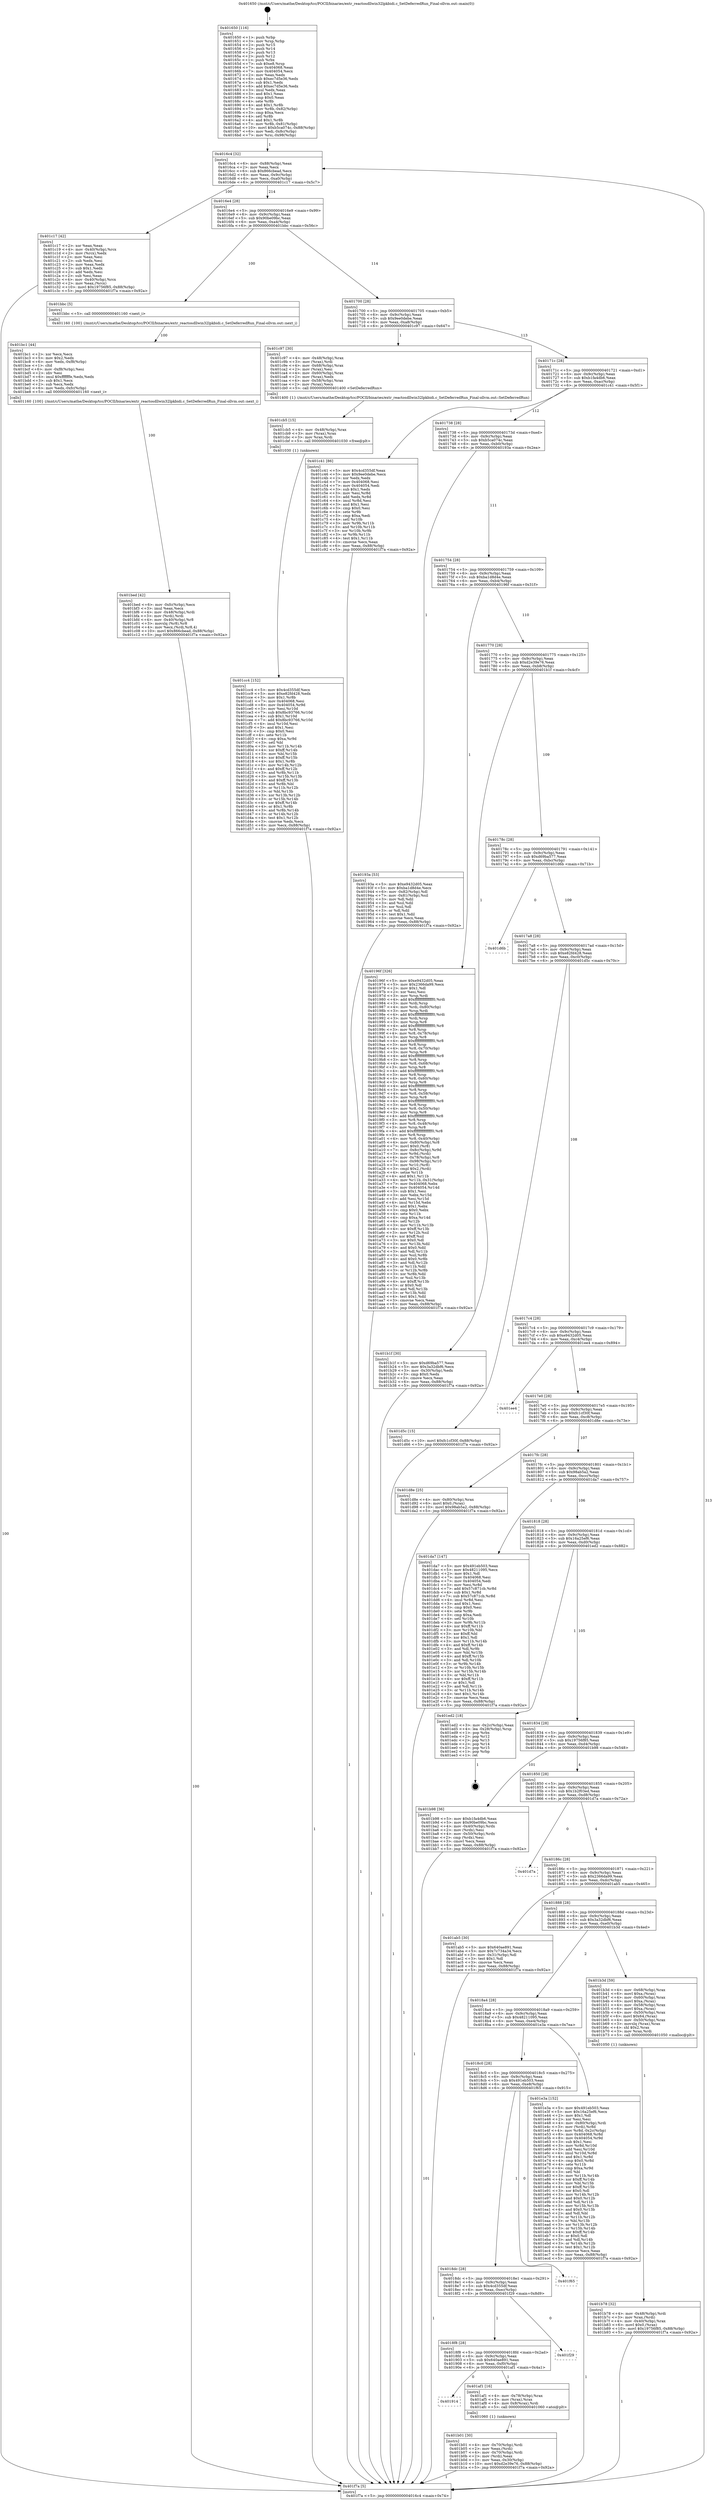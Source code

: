 digraph "0x401650" {
  label = "0x401650 (/mnt/c/Users/mathe/Desktop/tcc/POCII/binaries/extr_reactosdllwin32lpkbidi.c_SetDeferredRun_Final-ollvm.out::main(0))"
  labelloc = "t"
  node[shape=record]

  Entry [label="",width=0.3,height=0.3,shape=circle,fillcolor=black,style=filled]
  "0x4016c4" [label="{
     0x4016c4 [32]\l
     | [instrs]\l
     &nbsp;&nbsp;0x4016c4 \<+6\>: mov -0x88(%rbp),%eax\l
     &nbsp;&nbsp;0x4016ca \<+2\>: mov %eax,%ecx\l
     &nbsp;&nbsp;0x4016cc \<+6\>: sub $0x866cbead,%ecx\l
     &nbsp;&nbsp;0x4016d2 \<+6\>: mov %eax,-0x9c(%rbp)\l
     &nbsp;&nbsp;0x4016d8 \<+6\>: mov %ecx,-0xa0(%rbp)\l
     &nbsp;&nbsp;0x4016de \<+6\>: je 0000000000401c17 \<main+0x5c7\>\l
  }"]
  "0x401c17" [label="{
     0x401c17 [42]\l
     | [instrs]\l
     &nbsp;&nbsp;0x401c17 \<+2\>: xor %eax,%eax\l
     &nbsp;&nbsp;0x401c19 \<+4\>: mov -0x40(%rbp),%rcx\l
     &nbsp;&nbsp;0x401c1d \<+2\>: mov (%rcx),%edx\l
     &nbsp;&nbsp;0x401c1f \<+2\>: mov %eax,%esi\l
     &nbsp;&nbsp;0x401c21 \<+2\>: sub %edx,%esi\l
     &nbsp;&nbsp;0x401c23 \<+2\>: mov %eax,%edx\l
     &nbsp;&nbsp;0x401c25 \<+3\>: sub $0x1,%edx\l
     &nbsp;&nbsp;0x401c28 \<+2\>: add %edx,%esi\l
     &nbsp;&nbsp;0x401c2a \<+2\>: sub %esi,%eax\l
     &nbsp;&nbsp;0x401c2c \<+4\>: mov -0x40(%rbp),%rcx\l
     &nbsp;&nbsp;0x401c30 \<+2\>: mov %eax,(%rcx)\l
     &nbsp;&nbsp;0x401c32 \<+10\>: movl $0x19756f85,-0x88(%rbp)\l
     &nbsp;&nbsp;0x401c3c \<+5\>: jmp 0000000000401f7a \<main+0x92a\>\l
  }"]
  "0x4016e4" [label="{
     0x4016e4 [28]\l
     | [instrs]\l
     &nbsp;&nbsp;0x4016e4 \<+5\>: jmp 00000000004016e9 \<main+0x99\>\l
     &nbsp;&nbsp;0x4016e9 \<+6\>: mov -0x9c(%rbp),%eax\l
     &nbsp;&nbsp;0x4016ef \<+5\>: sub $0x90be09bc,%eax\l
     &nbsp;&nbsp;0x4016f4 \<+6\>: mov %eax,-0xa4(%rbp)\l
     &nbsp;&nbsp;0x4016fa \<+6\>: je 0000000000401bbc \<main+0x56c\>\l
  }"]
  Exit [label="",width=0.3,height=0.3,shape=circle,fillcolor=black,style=filled,peripheries=2]
  "0x401bbc" [label="{
     0x401bbc [5]\l
     | [instrs]\l
     &nbsp;&nbsp;0x401bbc \<+5\>: call 0000000000401160 \<next_i\>\l
     | [calls]\l
     &nbsp;&nbsp;0x401160 \{100\} (/mnt/c/Users/mathe/Desktop/tcc/POCII/binaries/extr_reactosdllwin32lpkbidi.c_SetDeferredRun_Final-ollvm.out::next_i)\l
  }"]
  "0x401700" [label="{
     0x401700 [28]\l
     | [instrs]\l
     &nbsp;&nbsp;0x401700 \<+5\>: jmp 0000000000401705 \<main+0xb5\>\l
     &nbsp;&nbsp;0x401705 \<+6\>: mov -0x9c(%rbp),%eax\l
     &nbsp;&nbsp;0x40170b \<+5\>: sub $0x9ee0debe,%eax\l
     &nbsp;&nbsp;0x401710 \<+6\>: mov %eax,-0xa8(%rbp)\l
     &nbsp;&nbsp;0x401716 \<+6\>: je 0000000000401c97 \<main+0x647\>\l
  }"]
  "0x401cc4" [label="{
     0x401cc4 [152]\l
     | [instrs]\l
     &nbsp;&nbsp;0x401cc4 \<+5\>: mov $0x4cd355df,%ecx\l
     &nbsp;&nbsp;0x401cc9 \<+5\>: mov $0xe82fd428,%edx\l
     &nbsp;&nbsp;0x401cce \<+3\>: mov $0x1,%r8b\l
     &nbsp;&nbsp;0x401cd1 \<+7\>: mov 0x404068,%esi\l
     &nbsp;&nbsp;0x401cd8 \<+8\>: mov 0x404054,%r9d\l
     &nbsp;&nbsp;0x401ce0 \<+3\>: mov %esi,%r10d\l
     &nbsp;&nbsp;0x401ce3 \<+7\>: sub $0x8bc93766,%r10d\l
     &nbsp;&nbsp;0x401cea \<+4\>: sub $0x1,%r10d\l
     &nbsp;&nbsp;0x401cee \<+7\>: add $0x8bc93766,%r10d\l
     &nbsp;&nbsp;0x401cf5 \<+4\>: imul %r10d,%esi\l
     &nbsp;&nbsp;0x401cf9 \<+3\>: and $0x1,%esi\l
     &nbsp;&nbsp;0x401cfc \<+3\>: cmp $0x0,%esi\l
     &nbsp;&nbsp;0x401cff \<+4\>: sete %r11b\l
     &nbsp;&nbsp;0x401d03 \<+4\>: cmp $0xa,%r9d\l
     &nbsp;&nbsp;0x401d07 \<+3\>: setl %bl\l
     &nbsp;&nbsp;0x401d0a \<+3\>: mov %r11b,%r14b\l
     &nbsp;&nbsp;0x401d0d \<+4\>: xor $0xff,%r14b\l
     &nbsp;&nbsp;0x401d11 \<+3\>: mov %bl,%r15b\l
     &nbsp;&nbsp;0x401d14 \<+4\>: xor $0xff,%r15b\l
     &nbsp;&nbsp;0x401d18 \<+4\>: xor $0x1,%r8b\l
     &nbsp;&nbsp;0x401d1c \<+3\>: mov %r14b,%r12b\l
     &nbsp;&nbsp;0x401d1f \<+4\>: and $0xff,%r12b\l
     &nbsp;&nbsp;0x401d23 \<+3\>: and %r8b,%r11b\l
     &nbsp;&nbsp;0x401d26 \<+3\>: mov %r15b,%r13b\l
     &nbsp;&nbsp;0x401d29 \<+4\>: and $0xff,%r13b\l
     &nbsp;&nbsp;0x401d2d \<+3\>: and %r8b,%bl\l
     &nbsp;&nbsp;0x401d30 \<+3\>: or %r11b,%r12b\l
     &nbsp;&nbsp;0x401d33 \<+3\>: or %bl,%r13b\l
     &nbsp;&nbsp;0x401d36 \<+3\>: xor %r13b,%r12b\l
     &nbsp;&nbsp;0x401d39 \<+3\>: or %r15b,%r14b\l
     &nbsp;&nbsp;0x401d3c \<+4\>: xor $0xff,%r14b\l
     &nbsp;&nbsp;0x401d40 \<+4\>: or $0x1,%r8b\l
     &nbsp;&nbsp;0x401d44 \<+3\>: and %r8b,%r14b\l
     &nbsp;&nbsp;0x401d47 \<+3\>: or %r14b,%r12b\l
     &nbsp;&nbsp;0x401d4a \<+4\>: test $0x1,%r12b\l
     &nbsp;&nbsp;0x401d4e \<+3\>: cmovne %edx,%ecx\l
     &nbsp;&nbsp;0x401d51 \<+6\>: mov %ecx,-0x88(%rbp)\l
     &nbsp;&nbsp;0x401d57 \<+5\>: jmp 0000000000401f7a \<main+0x92a\>\l
  }"]
  "0x401c97" [label="{
     0x401c97 [30]\l
     | [instrs]\l
     &nbsp;&nbsp;0x401c97 \<+4\>: mov -0x48(%rbp),%rax\l
     &nbsp;&nbsp;0x401c9b \<+3\>: mov (%rax),%rdi\l
     &nbsp;&nbsp;0x401c9e \<+4\>: mov -0x68(%rbp),%rax\l
     &nbsp;&nbsp;0x401ca2 \<+2\>: mov (%rax),%esi\l
     &nbsp;&nbsp;0x401ca4 \<+4\>: mov -0x60(%rbp),%rax\l
     &nbsp;&nbsp;0x401ca8 \<+2\>: mov (%rax),%edx\l
     &nbsp;&nbsp;0x401caa \<+4\>: mov -0x58(%rbp),%rax\l
     &nbsp;&nbsp;0x401cae \<+2\>: mov (%rax),%ecx\l
     &nbsp;&nbsp;0x401cb0 \<+5\>: call 0000000000401400 \<SetDeferredRun\>\l
     | [calls]\l
     &nbsp;&nbsp;0x401400 \{1\} (/mnt/c/Users/mathe/Desktop/tcc/POCII/binaries/extr_reactosdllwin32lpkbidi.c_SetDeferredRun_Final-ollvm.out::SetDeferredRun)\l
  }"]
  "0x40171c" [label="{
     0x40171c [28]\l
     | [instrs]\l
     &nbsp;&nbsp;0x40171c \<+5\>: jmp 0000000000401721 \<main+0xd1\>\l
     &nbsp;&nbsp;0x401721 \<+6\>: mov -0x9c(%rbp),%eax\l
     &nbsp;&nbsp;0x401727 \<+5\>: sub $0xb1fa4db6,%eax\l
     &nbsp;&nbsp;0x40172c \<+6\>: mov %eax,-0xac(%rbp)\l
     &nbsp;&nbsp;0x401732 \<+6\>: je 0000000000401c41 \<main+0x5f1\>\l
  }"]
  "0x401cb5" [label="{
     0x401cb5 [15]\l
     | [instrs]\l
     &nbsp;&nbsp;0x401cb5 \<+4\>: mov -0x48(%rbp),%rax\l
     &nbsp;&nbsp;0x401cb9 \<+3\>: mov (%rax),%rax\l
     &nbsp;&nbsp;0x401cbc \<+3\>: mov %rax,%rdi\l
     &nbsp;&nbsp;0x401cbf \<+5\>: call 0000000000401030 \<free@plt\>\l
     | [calls]\l
     &nbsp;&nbsp;0x401030 \{1\} (unknown)\l
  }"]
  "0x401c41" [label="{
     0x401c41 [86]\l
     | [instrs]\l
     &nbsp;&nbsp;0x401c41 \<+5\>: mov $0x4cd355df,%eax\l
     &nbsp;&nbsp;0x401c46 \<+5\>: mov $0x9ee0debe,%ecx\l
     &nbsp;&nbsp;0x401c4b \<+2\>: xor %edx,%edx\l
     &nbsp;&nbsp;0x401c4d \<+7\>: mov 0x404068,%esi\l
     &nbsp;&nbsp;0x401c54 \<+7\>: mov 0x404054,%edi\l
     &nbsp;&nbsp;0x401c5b \<+3\>: sub $0x1,%edx\l
     &nbsp;&nbsp;0x401c5e \<+3\>: mov %esi,%r8d\l
     &nbsp;&nbsp;0x401c61 \<+3\>: add %edx,%r8d\l
     &nbsp;&nbsp;0x401c64 \<+4\>: imul %r8d,%esi\l
     &nbsp;&nbsp;0x401c68 \<+3\>: and $0x1,%esi\l
     &nbsp;&nbsp;0x401c6b \<+3\>: cmp $0x0,%esi\l
     &nbsp;&nbsp;0x401c6e \<+4\>: sete %r9b\l
     &nbsp;&nbsp;0x401c72 \<+3\>: cmp $0xa,%edi\l
     &nbsp;&nbsp;0x401c75 \<+4\>: setl %r10b\l
     &nbsp;&nbsp;0x401c79 \<+3\>: mov %r9b,%r11b\l
     &nbsp;&nbsp;0x401c7c \<+3\>: and %r10b,%r11b\l
     &nbsp;&nbsp;0x401c7f \<+3\>: xor %r10b,%r9b\l
     &nbsp;&nbsp;0x401c82 \<+3\>: or %r9b,%r11b\l
     &nbsp;&nbsp;0x401c85 \<+4\>: test $0x1,%r11b\l
     &nbsp;&nbsp;0x401c89 \<+3\>: cmovne %ecx,%eax\l
     &nbsp;&nbsp;0x401c8c \<+6\>: mov %eax,-0x88(%rbp)\l
     &nbsp;&nbsp;0x401c92 \<+5\>: jmp 0000000000401f7a \<main+0x92a\>\l
  }"]
  "0x401738" [label="{
     0x401738 [28]\l
     | [instrs]\l
     &nbsp;&nbsp;0x401738 \<+5\>: jmp 000000000040173d \<main+0xed\>\l
     &nbsp;&nbsp;0x40173d \<+6\>: mov -0x9c(%rbp),%eax\l
     &nbsp;&nbsp;0x401743 \<+5\>: sub $0xb5ca074c,%eax\l
     &nbsp;&nbsp;0x401748 \<+6\>: mov %eax,-0xb0(%rbp)\l
     &nbsp;&nbsp;0x40174e \<+6\>: je 000000000040193a \<main+0x2ea\>\l
  }"]
  "0x401bed" [label="{
     0x401bed [42]\l
     | [instrs]\l
     &nbsp;&nbsp;0x401bed \<+6\>: mov -0xfc(%rbp),%ecx\l
     &nbsp;&nbsp;0x401bf3 \<+3\>: imul %eax,%ecx\l
     &nbsp;&nbsp;0x401bf6 \<+4\>: mov -0x48(%rbp),%rdi\l
     &nbsp;&nbsp;0x401bfa \<+3\>: mov (%rdi),%rdi\l
     &nbsp;&nbsp;0x401bfd \<+4\>: mov -0x40(%rbp),%r8\l
     &nbsp;&nbsp;0x401c01 \<+3\>: movslq (%r8),%r8\l
     &nbsp;&nbsp;0x401c04 \<+4\>: mov %ecx,(%rdi,%r8,4)\l
     &nbsp;&nbsp;0x401c08 \<+10\>: movl $0x866cbead,-0x88(%rbp)\l
     &nbsp;&nbsp;0x401c12 \<+5\>: jmp 0000000000401f7a \<main+0x92a\>\l
  }"]
  "0x40193a" [label="{
     0x40193a [53]\l
     | [instrs]\l
     &nbsp;&nbsp;0x40193a \<+5\>: mov $0xe9432d05,%eax\l
     &nbsp;&nbsp;0x40193f \<+5\>: mov $0xba1d8d4e,%ecx\l
     &nbsp;&nbsp;0x401944 \<+6\>: mov -0x82(%rbp),%dl\l
     &nbsp;&nbsp;0x40194a \<+7\>: mov -0x81(%rbp),%sil\l
     &nbsp;&nbsp;0x401951 \<+3\>: mov %dl,%dil\l
     &nbsp;&nbsp;0x401954 \<+3\>: and %sil,%dil\l
     &nbsp;&nbsp;0x401957 \<+3\>: xor %sil,%dl\l
     &nbsp;&nbsp;0x40195a \<+3\>: or %dl,%dil\l
     &nbsp;&nbsp;0x40195d \<+4\>: test $0x1,%dil\l
     &nbsp;&nbsp;0x401961 \<+3\>: cmovne %ecx,%eax\l
     &nbsp;&nbsp;0x401964 \<+6\>: mov %eax,-0x88(%rbp)\l
     &nbsp;&nbsp;0x40196a \<+5\>: jmp 0000000000401f7a \<main+0x92a\>\l
  }"]
  "0x401754" [label="{
     0x401754 [28]\l
     | [instrs]\l
     &nbsp;&nbsp;0x401754 \<+5\>: jmp 0000000000401759 \<main+0x109\>\l
     &nbsp;&nbsp;0x401759 \<+6\>: mov -0x9c(%rbp),%eax\l
     &nbsp;&nbsp;0x40175f \<+5\>: sub $0xba1d8d4e,%eax\l
     &nbsp;&nbsp;0x401764 \<+6\>: mov %eax,-0xb4(%rbp)\l
     &nbsp;&nbsp;0x40176a \<+6\>: je 000000000040196f \<main+0x31f\>\l
  }"]
  "0x401f7a" [label="{
     0x401f7a [5]\l
     | [instrs]\l
     &nbsp;&nbsp;0x401f7a \<+5\>: jmp 00000000004016c4 \<main+0x74\>\l
  }"]
  "0x401650" [label="{
     0x401650 [116]\l
     | [instrs]\l
     &nbsp;&nbsp;0x401650 \<+1\>: push %rbp\l
     &nbsp;&nbsp;0x401651 \<+3\>: mov %rsp,%rbp\l
     &nbsp;&nbsp;0x401654 \<+2\>: push %r15\l
     &nbsp;&nbsp;0x401656 \<+2\>: push %r14\l
     &nbsp;&nbsp;0x401658 \<+2\>: push %r13\l
     &nbsp;&nbsp;0x40165a \<+2\>: push %r12\l
     &nbsp;&nbsp;0x40165c \<+1\>: push %rbx\l
     &nbsp;&nbsp;0x40165d \<+7\>: sub $0xe8,%rsp\l
     &nbsp;&nbsp;0x401664 \<+7\>: mov 0x404068,%eax\l
     &nbsp;&nbsp;0x40166b \<+7\>: mov 0x404054,%ecx\l
     &nbsp;&nbsp;0x401672 \<+2\>: mov %eax,%edx\l
     &nbsp;&nbsp;0x401674 \<+6\>: sub $0xec7d5e36,%edx\l
     &nbsp;&nbsp;0x40167a \<+3\>: sub $0x1,%edx\l
     &nbsp;&nbsp;0x40167d \<+6\>: add $0xec7d5e36,%edx\l
     &nbsp;&nbsp;0x401683 \<+3\>: imul %edx,%eax\l
     &nbsp;&nbsp;0x401686 \<+3\>: and $0x1,%eax\l
     &nbsp;&nbsp;0x401689 \<+3\>: cmp $0x0,%eax\l
     &nbsp;&nbsp;0x40168c \<+4\>: sete %r8b\l
     &nbsp;&nbsp;0x401690 \<+4\>: and $0x1,%r8b\l
     &nbsp;&nbsp;0x401694 \<+7\>: mov %r8b,-0x82(%rbp)\l
     &nbsp;&nbsp;0x40169b \<+3\>: cmp $0xa,%ecx\l
     &nbsp;&nbsp;0x40169e \<+4\>: setl %r8b\l
     &nbsp;&nbsp;0x4016a2 \<+4\>: and $0x1,%r8b\l
     &nbsp;&nbsp;0x4016a6 \<+7\>: mov %r8b,-0x81(%rbp)\l
     &nbsp;&nbsp;0x4016ad \<+10\>: movl $0xb5ca074c,-0x88(%rbp)\l
     &nbsp;&nbsp;0x4016b7 \<+6\>: mov %edi,-0x8c(%rbp)\l
     &nbsp;&nbsp;0x4016bd \<+7\>: mov %rsi,-0x98(%rbp)\l
  }"]
  "0x401bc1" [label="{
     0x401bc1 [44]\l
     | [instrs]\l
     &nbsp;&nbsp;0x401bc1 \<+2\>: xor %ecx,%ecx\l
     &nbsp;&nbsp;0x401bc3 \<+5\>: mov $0x2,%edx\l
     &nbsp;&nbsp;0x401bc8 \<+6\>: mov %edx,-0xf8(%rbp)\l
     &nbsp;&nbsp;0x401bce \<+1\>: cltd\l
     &nbsp;&nbsp;0x401bcf \<+6\>: mov -0xf8(%rbp),%esi\l
     &nbsp;&nbsp;0x401bd5 \<+2\>: idiv %esi\l
     &nbsp;&nbsp;0x401bd7 \<+6\>: imul $0xfffffffe,%edx,%edx\l
     &nbsp;&nbsp;0x401bdd \<+3\>: sub $0x1,%ecx\l
     &nbsp;&nbsp;0x401be0 \<+2\>: sub %ecx,%edx\l
     &nbsp;&nbsp;0x401be2 \<+6\>: mov %edx,-0xfc(%rbp)\l
     &nbsp;&nbsp;0x401be8 \<+5\>: call 0000000000401160 \<next_i\>\l
     | [calls]\l
     &nbsp;&nbsp;0x401160 \{100\} (/mnt/c/Users/mathe/Desktop/tcc/POCII/binaries/extr_reactosdllwin32lpkbidi.c_SetDeferredRun_Final-ollvm.out::next_i)\l
  }"]
  "0x40196f" [label="{
     0x40196f [326]\l
     | [instrs]\l
     &nbsp;&nbsp;0x40196f \<+5\>: mov $0xe9432d05,%eax\l
     &nbsp;&nbsp;0x401974 \<+5\>: mov $0x2366da99,%ecx\l
     &nbsp;&nbsp;0x401979 \<+2\>: mov $0x1,%dl\l
     &nbsp;&nbsp;0x40197b \<+2\>: xor %esi,%esi\l
     &nbsp;&nbsp;0x40197d \<+3\>: mov %rsp,%rdi\l
     &nbsp;&nbsp;0x401980 \<+4\>: add $0xfffffffffffffff0,%rdi\l
     &nbsp;&nbsp;0x401984 \<+3\>: mov %rdi,%rsp\l
     &nbsp;&nbsp;0x401987 \<+4\>: mov %rdi,-0x80(%rbp)\l
     &nbsp;&nbsp;0x40198b \<+3\>: mov %rsp,%rdi\l
     &nbsp;&nbsp;0x40198e \<+4\>: add $0xfffffffffffffff0,%rdi\l
     &nbsp;&nbsp;0x401992 \<+3\>: mov %rdi,%rsp\l
     &nbsp;&nbsp;0x401995 \<+3\>: mov %rsp,%r8\l
     &nbsp;&nbsp;0x401998 \<+4\>: add $0xfffffffffffffff0,%r8\l
     &nbsp;&nbsp;0x40199c \<+3\>: mov %r8,%rsp\l
     &nbsp;&nbsp;0x40199f \<+4\>: mov %r8,-0x78(%rbp)\l
     &nbsp;&nbsp;0x4019a3 \<+3\>: mov %rsp,%r8\l
     &nbsp;&nbsp;0x4019a6 \<+4\>: add $0xfffffffffffffff0,%r8\l
     &nbsp;&nbsp;0x4019aa \<+3\>: mov %r8,%rsp\l
     &nbsp;&nbsp;0x4019ad \<+4\>: mov %r8,-0x70(%rbp)\l
     &nbsp;&nbsp;0x4019b1 \<+3\>: mov %rsp,%r8\l
     &nbsp;&nbsp;0x4019b4 \<+4\>: add $0xfffffffffffffff0,%r8\l
     &nbsp;&nbsp;0x4019b8 \<+3\>: mov %r8,%rsp\l
     &nbsp;&nbsp;0x4019bb \<+4\>: mov %r8,-0x68(%rbp)\l
     &nbsp;&nbsp;0x4019bf \<+3\>: mov %rsp,%r8\l
     &nbsp;&nbsp;0x4019c2 \<+4\>: add $0xfffffffffffffff0,%r8\l
     &nbsp;&nbsp;0x4019c6 \<+3\>: mov %r8,%rsp\l
     &nbsp;&nbsp;0x4019c9 \<+4\>: mov %r8,-0x60(%rbp)\l
     &nbsp;&nbsp;0x4019cd \<+3\>: mov %rsp,%r8\l
     &nbsp;&nbsp;0x4019d0 \<+4\>: add $0xfffffffffffffff0,%r8\l
     &nbsp;&nbsp;0x4019d4 \<+3\>: mov %r8,%rsp\l
     &nbsp;&nbsp;0x4019d7 \<+4\>: mov %r8,-0x58(%rbp)\l
     &nbsp;&nbsp;0x4019db \<+3\>: mov %rsp,%r8\l
     &nbsp;&nbsp;0x4019de \<+4\>: add $0xfffffffffffffff0,%r8\l
     &nbsp;&nbsp;0x4019e2 \<+3\>: mov %r8,%rsp\l
     &nbsp;&nbsp;0x4019e5 \<+4\>: mov %r8,-0x50(%rbp)\l
     &nbsp;&nbsp;0x4019e9 \<+3\>: mov %rsp,%r8\l
     &nbsp;&nbsp;0x4019ec \<+4\>: add $0xfffffffffffffff0,%r8\l
     &nbsp;&nbsp;0x4019f0 \<+3\>: mov %r8,%rsp\l
     &nbsp;&nbsp;0x4019f3 \<+4\>: mov %r8,-0x48(%rbp)\l
     &nbsp;&nbsp;0x4019f7 \<+3\>: mov %rsp,%r8\l
     &nbsp;&nbsp;0x4019fa \<+4\>: add $0xfffffffffffffff0,%r8\l
     &nbsp;&nbsp;0x4019fe \<+3\>: mov %r8,%rsp\l
     &nbsp;&nbsp;0x401a01 \<+4\>: mov %r8,-0x40(%rbp)\l
     &nbsp;&nbsp;0x401a05 \<+4\>: mov -0x80(%rbp),%r8\l
     &nbsp;&nbsp;0x401a09 \<+7\>: movl $0x0,(%r8)\l
     &nbsp;&nbsp;0x401a10 \<+7\>: mov -0x8c(%rbp),%r9d\l
     &nbsp;&nbsp;0x401a17 \<+3\>: mov %r9d,(%rdi)\l
     &nbsp;&nbsp;0x401a1a \<+4\>: mov -0x78(%rbp),%r8\l
     &nbsp;&nbsp;0x401a1e \<+7\>: mov -0x98(%rbp),%r10\l
     &nbsp;&nbsp;0x401a25 \<+3\>: mov %r10,(%r8)\l
     &nbsp;&nbsp;0x401a28 \<+3\>: cmpl $0x2,(%rdi)\l
     &nbsp;&nbsp;0x401a2b \<+4\>: setne %r11b\l
     &nbsp;&nbsp;0x401a2f \<+4\>: and $0x1,%r11b\l
     &nbsp;&nbsp;0x401a33 \<+4\>: mov %r11b,-0x31(%rbp)\l
     &nbsp;&nbsp;0x401a37 \<+7\>: mov 0x404068,%ebx\l
     &nbsp;&nbsp;0x401a3e \<+8\>: mov 0x404054,%r14d\l
     &nbsp;&nbsp;0x401a46 \<+3\>: sub $0x1,%esi\l
     &nbsp;&nbsp;0x401a49 \<+3\>: mov %ebx,%r15d\l
     &nbsp;&nbsp;0x401a4c \<+3\>: add %esi,%r15d\l
     &nbsp;&nbsp;0x401a4f \<+4\>: imul %r15d,%ebx\l
     &nbsp;&nbsp;0x401a53 \<+3\>: and $0x1,%ebx\l
     &nbsp;&nbsp;0x401a56 \<+3\>: cmp $0x0,%ebx\l
     &nbsp;&nbsp;0x401a59 \<+4\>: sete %r11b\l
     &nbsp;&nbsp;0x401a5d \<+4\>: cmp $0xa,%r14d\l
     &nbsp;&nbsp;0x401a61 \<+4\>: setl %r12b\l
     &nbsp;&nbsp;0x401a65 \<+3\>: mov %r11b,%r13b\l
     &nbsp;&nbsp;0x401a68 \<+4\>: xor $0xff,%r13b\l
     &nbsp;&nbsp;0x401a6c \<+3\>: mov %r12b,%sil\l
     &nbsp;&nbsp;0x401a6f \<+4\>: xor $0xff,%sil\l
     &nbsp;&nbsp;0x401a73 \<+3\>: xor $0x0,%dl\l
     &nbsp;&nbsp;0x401a76 \<+3\>: mov %r13b,%dil\l
     &nbsp;&nbsp;0x401a79 \<+4\>: and $0x0,%dil\l
     &nbsp;&nbsp;0x401a7d \<+3\>: and %dl,%r11b\l
     &nbsp;&nbsp;0x401a80 \<+3\>: mov %sil,%r8b\l
     &nbsp;&nbsp;0x401a83 \<+4\>: and $0x0,%r8b\l
     &nbsp;&nbsp;0x401a87 \<+3\>: and %dl,%r12b\l
     &nbsp;&nbsp;0x401a8a \<+3\>: or %r11b,%dil\l
     &nbsp;&nbsp;0x401a8d \<+3\>: or %r12b,%r8b\l
     &nbsp;&nbsp;0x401a90 \<+3\>: xor %r8b,%dil\l
     &nbsp;&nbsp;0x401a93 \<+3\>: or %sil,%r13b\l
     &nbsp;&nbsp;0x401a96 \<+4\>: xor $0xff,%r13b\l
     &nbsp;&nbsp;0x401a9a \<+3\>: or $0x0,%dl\l
     &nbsp;&nbsp;0x401a9d \<+3\>: and %dl,%r13b\l
     &nbsp;&nbsp;0x401aa0 \<+3\>: or %r13b,%dil\l
     &nbsp;&nbsp;0x401aa3 \<+4\>: test $0x1,%dil\l
     &nbsp;&nbsp;0x401aa7 \<+3\>: cmovne %ecx,%eax\l
     &nbsp;&nbsp;0x401aaa \<+6\>: mov %eax,-0x88(%rbp)\l
     &nbsp;&nbsp;0x401ab0 \<+5\>: jmp 0000000000401f7a \<main+0x92a\>\l
  }"]
  "0x401770" [label="{
     0x401770 [28]\l
     | [instrs]\l
     &nbsp;&nbsp;0x401770 \<+5\>: jmp 0000000000401775 \<main+0x125\>\l
     &nbsp;&nbsp;0x401775 \<+6\>: mov -0x9c(%rbp),%eax\l
     &nbsp;&nbsp;0x40177b \<+5\>: sub $0xd2e39e76,%eax\l
     &nbsp;&nbsp;0x401780 \<+6\>: mov %eax,-0xb8(%rbp)\l
     &nbsp;&nbsp;0x401786 \<+6\>: je 0000000000401b1f \<main+0x4cf\>\l
  }"]
  "0x401b78" [label="{
     0x401b78 [32]\l
     | [instrs]\l
     &nbsp;&nbsp;0x401b78 \<+4\>: mov -0x48(%rbp),%rdi\l
     &nbsp;&nbsp;0x401b7c \<+3\>: mov %rax,(%rdi)\l
     &nbsp;&nbsp;0x401b7f \<+4\>: mov -0x40(%rbp),%rax\l
     &nbsp;&nbsp;0x401b83 \<+6\>: movl $0x0,(%rax)\l
     &nbsp;&nbsp;0x401b89 \<+10\>: movl $0x19756f85,-0x88(%rbp)\l
     &nbsp;&nbsp;0x401b93 \<+5\>: jmp 0000000000401f7a \<main+0x92a\>\l
  }"]
  "0x401b01" [label="{
     0x401b01 [30]\l
     | [instrs]\l
     &nbsp;&nbsp;0x401b01 \<+4\>: mov -0x70(%rbp),%rdi\l
     &nbsp;&nbsp;0x401b05 \<+2\>: mov %eax,(%rdi)\l
     &nbsp;&nbsp;0x401b07 \<+4\>: mov -0x70(%rbp),%rdi\l
     &nbsp;&nbsp;0x401b0b \<+2\>: mov (%rdi),%eax\l
     &nbsp;&nbsp;0x401b0d \<+3\>: mov %eax,-0x30(%rbp)\l
     &nbsp;&nbsp;0x401b10 \<+10\>: movl $0xd2e39e76,-0x88(%rbp)\l
     &nbsp;&nbsp;0x401b1a \<+5\>: jmp 0000000000401f7a \<main+0x92a\>\l
  }"]
  "0x401b1f" [label="{
     0x401b1f [30]\l
     | [instrs]\l
     &nbsp;&nbsp;0x401b1f \<+5\>: mov $0xd69ba577,%eax\l
     &nbsp;&nbsp;0x401b24 \<+5\>: mov $0x3a32dbf6,%ecx\l
     &nbsp;&nbsp;0x401b29 \<+3\>: mov -0x30(%rbp),%edx\l
     &nbsp;&nbsp;0x401b2c \<+3\>: cmp $0x0,%edx\l
     &nbsp;&nbsp;0x401b2f \<+3\>: cmove %ecx,%eax\l
     &nbsp;&nbsp;0x401b32 \<+6\>: mov %eax,-0x88(%rbp)\l
     &nbsp;&nbsp;0x401b38 \<+5\>: jmp 0000000000401f7a \<main+0x92a\>\l
  }"]
  "0x40178c" [label="{
     0x40178c [28]\l
     | [instrs]\l
     &nbsp;&nbsp;0x40178c \<+5\>: jmp 0000000000401791 \<main+0x141\>\l
     &nbsp;&nbsp;0x401791 \<+6\>: mov -0x9c(%rbp),%eax\l
     &nbsp;&nbsp;0x401797 \<+5\>: sub $0xd69ba577,%eax\l
     &nbsp;&nbsp;0x40179c \<+6\>: mov %eax,-0xbc(%rbp)\l
     &nbsp;&nbsp;0x4017a2 \<+6\>: je 0000000000401d6b \<main+0x71b\>\l
  }"]
  "0x401914" [label="{
     0x401914\l
  }", style=dashed]
  "0x401d6b" [label="{
     0x401d6b\l
  }", style=dashed]
  "0x4017a8" [label="{
     0x4017a8 [28]\l
     | [instrs]\l
     &nbsp;&nbsp;0x4017a8 \<+5\>: jmp 00000000004017ad \<main+0x15d\>\l
     &nbsp;&nbsp;0x4017ad \<+6\>: mov -0x9c(%rbp),%eax\l
     &nbsp;&nbsp;0x4017b3 \<+5\>: sub $0xe82fd428,%eax\l
     &nbsp;&nbsp;0x4017b8 \<+6\>: mov %eax,-0xc0(%rbp)\l
     &nbsp;&nbsp;0x4017be \<+6\>: je 0000000000401d5c \<main+0x70c\>\l
  }"]
  "0x401af1" [label="{
     0x401af1 [16]\l
     | [instrs]\l
     &nbsp;&nbsp;0x401af1 \<+4\>: mov -0x78(%rbp),%rax\l
     &nbsp;&nbsp;0x401af5 \<+3\>: mov (%rax),%rax\l
     &nbsp;&nbsp;0x401af8 \<+4\>: mov 0x8(%rax),%rdi\l
     &nbsp;&nbsp;0x401afc \<+5\>: call 0000000000401060 \<atoi@plt\>\l
     | [calls]\l
     &nbsp;&nbsp;0x401060 \{1\} (unknown)\l
  }"]
  "0x401d5c" [label="{
     0x401d5c [15]\l
     | [instrs]\l
     &nbsp;&nbsp;0x401d5c \<+10\>: movl $0xfc1cf30f,-0x88(%rbp)\l
     &nbsp;&nbsp;0x401d66 \<+5\>: jmp 0000000000401f7a \<main+0x92a\>\l
  }"]
  "0x4017c4" [label="{
     0x4017c4 [28]\l
     | [instrs]\l
     &nbsp;&nbsp;0x4017c4 \<+5\>: jmp 00000000004017c9 \<main+0x179\>\l
     &nbsp;&nbsp;0x4017c9 \<+6\>: mov -0x9c(%rbp),%eax\l
     &nbsp;&nbsp;0x4017cf \<+5\>: sub $0xe9432d05,%eax\l
     &nbsp;&nbsp;0x4017d4 \<+6\>: mov %eax,-0xc4(%rbp)\l
     &nbsp;&nbsp;0x4017da \<+6\>: je 0000000000401ee4 \<main+0x894\>\l
  }"]
  "0x4018f8" [label="{
     0x4018f8 [28]\l
     | [instrs]\l
     &nbsp;&nbsp;0x4018f8 \<+5\>: jmp 00000000004018fd \<main+0x2ad\>\l
     &nbsp;&nbsp;0x4018fd \<+6\>: mov -0x9c(%rbp),%eax\l
     &nbsp;&nbsp;0x401903 \<+5\>: sub $0x640ae891,%eax\l
     &nbsp;&nbsp;0x401908 \<+6\>: mov %eax,-0xf0(%rbp)\l
     &nbsp;&nbsp;0x40190e \<+6\>: je 0000000000401af1 \<main+0x4a1\>\l
  }"]
  "0x401ee4" [label="{
     0x401ee4\l
  }", style=dashed]
  "0x4017e0" [label="{
     0x4017e0 [28]\l
     | [instrs]\l
     &nbsp;&nbsp;0x4017e0 \<+5\>: jmp 00000000004017e5 \<main+0x195\>\l
     &nbsp;&nbsp;0x4017e5 \<+6\>: mov -0x9c(%rbp),%eax\l
     &nbsp;&nbsp;0x4017eb \<+5\>: sub $0xfc1cf30f,%eax\l
     &nbsp;&nbsp;0x4017f0 \<+6\>: mov %eax,-0xc8(%rbp)\l
     &nbsp;&nbsp;0x4017f6 \<+6\>: je 0000000000401d8e \<main+0x73e\>\l
  }"]
  "0x401f29" [label="{
     0x401f29\l
  }", style=dashed]
  "0x401d8e" [label="{
     0x401d8e [25]\l
     | [instrs]\l
     &nbsp;&nbsp;0x401d8e \<+4\>: mov -0x80(%rbp),%rax\l
     &nbsp;&nbsp;0x401d92 \<+6\>: movl $0x0,(%rax)\l
     &nbsp;&nbsp;0x401d98 \<+10\>: movl $0x98ab5a2,-0x88(%rbp)\l
     &nbsp;&nbsp;0x401da2 \<+5\>: jmp 0000000000401f7a \<main+0x92a\>\l
  }"]
  "0x4017fc" [label="{
     0x4017fc [28]\l
     | [instrs]\l
     &nbsp;&nbsp;0x4017fc \<+5\>: jmp 0000000000401801 \<main+0x1b1\>\l
     &nbsp;&nbsp;0x401801 \<+6\>: mov -0x9c(%rbp),%eax\l
     &nbsp;&nbsp;0x401807 \<+5\>: sub $0x98ab5a2,%eax\l
     &nbsp;&nbsp;0x40180c \<+6\>: mov %eax,-0xcc(%rbp)\l
     &nbsp;&nbsp;0x401812 \<+6\>: je 0000000000401da7 \<main+0x757\>\l
  }"]
  "0x4018dc" [label="{
     0x4018dc [28]\l
     | [instrs]\l
     &nbsp;&nbsp;0x4018dc \<+5\>: jmp 00000000004018e1 \<main+0x291\>\l
     &nbsp;&nbsp;0x4018e1 \<+6\>: mov -0x9c(%rbp),%eax\l
     &nbsp;&nbsp;0x4018e7 \<+5\>: sub $0x4cd355df,%eax\l
     &nbsp;&nbsp;0x4018ec \<+6\>: mov %eax,-0xec(%rbp)\l
     &nbsp;&nbsp;0x4018f2 \<+6\>: je 0000000000401f29 \<main+0x8d9\>\l
  }"]
  "0x401da7" [label="{
     0x401da7 [147]\l
     | [instrs]\l
     &nbsp;&nbsp;0x401da7 \<+5\>: mov $0x491eb503,%eax\l
     &nbsp;&nbsp;0x401dac \<+5\>: mov $0x48211095,%ecx\l
     &nbsp;&nbsp;0x401db1 \<+2\>: mov $0x1,%dl\l
     &nbsp;&nbsp;0x401db3 \<+7\>: mov 0x404068,%esi\l
     &nbsp;&nbsp;0x401dba \<+7\>: mov 0x404054,%edi\l
     &nbsp;&nbsp;0x401dc1 \<+3\>: mov %esi,%r8d\l
     &nbsp;&nbsp;0x401dc4 \<+7\>: add $0x57c871cb,%r8d\l
     &nbsp;&nbsp;0x401dcb \<+4\>: sub $0x1,%r8d\l
     &nbsp;&nbsp;0x401dcf \<+7\>: sub $0x57c871cb,%r8d\l
     &nbsp;&nbsp;0x401dd6 \<+4\>: imul %r8d,%esi\l
     &nbsp;&nbsp;0x401dda \<+3\>: and $0x1,%esi\l
     &nbsp;&nbsp;0x401ddd \<+3\>: cmp $0x0,%esi\l
     &nbsp;&nbsp;0x401de0 \<+4\>: sete %r9b\l
     &nbsp;&nbsp;0x401de4 \<+3\>: cmp $0xa,%edi\l
     &nbsp;&nbsp;0x401de7 \<+4\>: setl %r10b\l
     &nbsp;&nbsp;0x401deb \<+3\>: mov %r9b,%r11b\l
     &nbsp;&nbsp;0x401dee \<+4\>: xor $0xff,%r11b\l
     &nbsp;&nbsp;0x401df2 \<+3\>: mov %r10b,%bl\l
     &nbsp;&nbsp;0x401df5 \<+3\>: xor $0xff,%bl\l
     &nbsp;&nbsp;0x401df8 \<+3\>: xor $0x1,%dl\l
     &nbsp;&nbsp;0x401dfb \<+3\>: mov %r11b,%r14b\l
     &nbsp;&nbsp;0x401dfe \<+4\>: and $0xff,%r14b\l
     &nbsp;&nbsp;0x401e02 \<+3\>: and %dl,%r9b\l
     &nbsp;&nbsp;0x401e05 \<+3\>: mov %bl,%r15b\l
     &nbsp;&nbsp;0x401e08 \<+4\>: and $0xff,%r15b\l
     &nbsp;&nbsp;0x401e0c \<+3\>: and %dl,%r10b\l
     &nbsp;&nbsp;0x401e0f \<+3\>: or %r9b,%r14b\l
     &nbsp;&nbsp;0x401e12 \<+3\>: or %r10b,%r15b\l
     &nbsp;&nbsp;0x401e15 \<+3\>: xor %r15b,%r14b\l
     &nbsp;&nbsp;0x401e18 \<+3\>: or %bl,%r11b\l
     &nbsp;&nbsp;0x401e1b \<+4\>: xor $0xff,%r11b\l
     &nbsp;&nbsp;0x401e1f \<+3\>: or $0x1,%dl\l
     &nbsp;&nbsp;0x401e22 \<+3\>: and %dl,%r11b\l
     &nbsp;&nbsp;0x401e25 \<+3\>: or %r11b,%r14b\l
     &nbsp;&nbsp;0x401e28 \<+4\>: test $0x1,%r14b\l
     &nbsp;&nbsp;0x401e2c \<+3\>: cmovne %ecx,%eax\l
     &nbsp;&nbsp;0x401e2f \<+6\>: mov %eax,-0x88(%rbp)\l
     &nbsp;&nbsp;0x401e35 \<+5\>: jmp 0000000000401f7a \<main+0x92a\>\l
  }"]
  "0x401818" [label="{
     0x401818 [28]\l
     | [instrs]\l
     &nbsp;&nbsp;0x401818 \<+5\>: jmp 000000000040181d \<main+0x1cd\>\l
     &nbsp;&nbsp;0x40181d \<+6\>: mov -0x9c(%rbp),%eax\l
     &nbsp;&nbsp;0x401823 \<+5\>: sub $0x16a25ef6,%eax\l
     &nbsp;&nbsp;0x401828 \<+6\>: mov %eax,-0xd0(%rbp)\l
     &nbsp;&nbsp;0x40182e \<+6\>: je 0000000000401ed2 \<main+0x882\>\l
  }"]
  "0x401f65" [label="{
     0x401f65\l
  }", style=dashed]
  "0x401ed2" [label="{
     0x401ed2 [18]\l
     | [instrs]\l
     &nbsp;&nbsp;0x401ed2 \<+3\>: mov -0x2c(%rbp),%eax\l
     &nbsp;&nbsp;0x401ed5 \<+4\>: lea -0x28(%rbp),%rsp\l
     &nbsp;&nbsp;0x401ed9 \<+1\>: pop %rbx\l
     &nbsp;&nbsp;0x401eda \<+2\>: pop %r12\l
     &nbsp;&nbsp;0x401edc \<+2\>: pop %r13\l
     &nbsp;&nbsp;0x401ede \<+2\>: pop %r14\l
     &nbsp;&nbsp;0x401ee0 \<+2\>: pop %r15\l
     &nbsp;&nbsp;0x401ee2 \<+1\>: pop %rbp\l
     &nbsp;&nbsp;0x401ee3 \<+1\>: ret\l
  }"]
  "0x401834" [label="{
     0x401834 [28]\l
     | [instrs]\l
     &nbsp;&nbsp;0x401834 \<+5\>: jmp 0000000000401839 \<main+0x1e9\>\l
     &nbsp;&nbsp;0x401839 \<+6\>: mov -0x9c(%rbp),%eax\l
     &nbsp;&nbsp;0x40183f \<+5\>: sub $0x19756f85,%eax\l
     &nbsp;&nbsp;0x401844 \<+6\>: mov %eax,-0xd4(%rbp)\l
     &nbsp;&nbsp;0x40184a \<+6\>: je 0000000000401b98 \<main+0x548\>\l
  }"]
  "0x4018c0" [label="{
     0x4018c0 [28]\l
     | [instrs]\l
     &nbsp;&nbsp;0x4018c0 \<+5\>: jmp 00000000004018c5 \<main+0x275\>\l
     &nbsp;&nbsp;0x4018c5 \<+6\>: mov -0x9c(%rbp),%eax\l
     &nbsp;&nbsp;0x4018cb \<+5\>: sub $0x491eb503,%eax\l
     &nbsp;&nbsp;0x4018d0 \<+6\>: mov %eax,-0xe8(%rbp)\l
     &nbsp;&nbsp;0x4018d6 \<+6\>: je 0000000000401f65 \<main+0x915\>\l
  }"]
  "0x401b98" [label="{
     0x401b98 [36]\l
     | [instrs]\l
     &nbsp;&nbsp;0x401b98 \<+5\>: mov $0xb1fa4db6,%eax\l
     &nbsp;&nbsp;0x401b9d \<+5\>: mov $0x90be09bc,%ecx\l
     &nbsp;&nbsp;0x401ba2 \<+4\>: mov -0x40(%rbp),%rdx\l
     &nbsp;&nbsp;0x401ba6 \<+2\>: mov (%rdx),%esi\l
     &nbsp;&nbsp;0x401ba8 \<+4\>: mov -0x50(%rbp),%rdx\l
     &nbsp;&nbsp;0x401bac \<+2\>: cmp (%rdx),%esi\l
     &nbsp;&nbsp;0x401bae \<+3\>: cmovl %ecx,%eax\l
     &nbsp;&nbsp;0x401bb1 \<+6\>: mov %eax,-0x88(%rbp)\l
     &nbsp;&nbsp;0x401bb7 \<+5\>: jmp 0000000000401f7a \<main+0x92a\>\l
  }"]
  "0x401850" [label="{
     0x401850 [28]\l
     | [instrs]\l
     &nbsp;&nbsp;0x401850 \<+5\>: jmp 0000000000401855 \<main+0x205\>\l
     &nbsp;&nbsp;0x401855 \<+6\>: mov -0x9c(%rbp),%eax\l
     &nbsp;&nbsp;0x40185b \<+5\>: sub $0x1b2f03ed,%eax\l
     &nbsp;&nbsp;0x401860 \<+6\>: mov %eax,-0xd8(%rbp)\l
     &nbsp;&nbsp;0x401866 \<+6\>: je 0000000000401d7a \<main+0x72a\>\l
  }"]
  "0x401e3a" [label="{
     0x401e3a [152]\l
     | [instrs]\l
     &nbsp;&nbsp;0x401e3a \<+5\>: mov $0x491eb503,%eax\l
     &nbsp;&nbsp;0x401e3f \<+5\>: mov $0x16a25ef6,%ecx\l
     &nbsp;&nbsp;0x401e44 \<+2\>: mov $0x1,%dl\l
     &nbsp;&nbsp;0x401e46 \<+2\>: xor %esi,%esi\l
     &nbsp;&nbsp;0x401e48 \<+4\>: mov -0x80(%rbp),%rdi\l
     &nbsp;&nbsp;0x401e4c \<+3\>: mov (%rdi),%r8d\l
     &nbsp;&nbsp;0x401e4f \<+4\>: mov %r8d,-0x2c(%rbp)\l
     &nbsp;&nbsp;0x401e53 \<+8\>: mov 0x404068,%r8d\l
     &nbsp;&nbsp;0x401e5b \<+8\>: mov 0x404054,%r9d\l
     &nbsp;&nbsp;0x401e63 \<+3\>: sub $0x1,%esi\l
     &nbsp;&nbsp;0x401e66 \<+3\>: mov %r8d,%r10d\l
     &nbsp;&nbsp;0x401e69 \<+3\>: add %esi,%r10d\l
     &nbsp;&nbsp;0x401e6c \<+4\>: imul %r10d,%r8d\l
     &nbsp;&nbsp;0x401e70 \<+4\>: and $0x1,%r8d\l
     &nbsp;&nbsp;0x401e74 \<+4\>: cmp $0x0,%r8d\l
     &nbsp;&nbsp;0x401e78 \<+4\>: sete %r11b\l
     &nbsp;&nbsp;0x401e7c \<+4\>: cmp $0xa,%r9d\l
     &nbsp;&nbsp;0x401e80 \<+3\>: setl %bl\l
     &nbsp;&nbsp;0x401e83 \<+3\>: mov %r11b,%r14b\l
     &nbsp;&nbsp;0x401e86 \<+4\>: xor $0xff,%r14b\l
     &nbsp;&nbsp;0x401e8a \<+3\>: mov %bl,%r15b\l
     &nbsp;&nbsp;0x401e8d \<+4\>: xor $0xff,%r15b\l
     &nbsp;&nbsp;0x401e91 \<+3\>: xor $0x0,%dl\l
     &nbsp;&nbsp;0x401e94 \<+3\>: mov %r14b,%r12b\l
     &nbsp;&nbsp;0x401e97 \<+4\>: and $0x0,%r12b\l
     &nbsp;&nbsp;0x401e9b \<+3\>: and %dl,%r11b\l
     &nbsp;&nbsp;0x401e9e \<+3\>: mov %r15b,%r13b\l
     &nbsp;&nbsp;0x401ea1 \<+4\>: and $0x0,%r13b\l
     &nbsp;&nbsp;0x401ea5 \<+2\>: and %dl,%bl\l
     &nbsp;&nbsp;0x401ea7 \<+3\>: or %r11b,%r12b\l
     &nbsp;&nbsp;0x401eaa \<+3\>: or %bl,%r13b\l
     &nbsp;&nbsp;0x401ead \<+3\>: xor %r13b,%r12b\l
     &nbsp;&nbsp;0x401eb0 \<+3\>: or %r15b,%r14b\l
     &nbsp;&nbsp;0x401eb3 \<+4\>: xor $0xff,%r14b\l
     &nbsp;&nbsp;0x401eb7 \<+3\>: or $0x0,%dl\l
     &nbsp;&nbsp;0x401eba \<+3\>: and %dl,%r14b\l
     &nbsp;&nbsp;0x401ebd \<+3\>: or %r14b,%r12b\l
     &nbsp;&nbsp;0x401ec0 \<+4\>: test $0x1,%r12b\l
     &nbsp;&nbsp;0x401ec4 \<+3\>: cmovne %ecx,%eax\l
     &nbsp;&nbsp;0x401ec7 \<+6\>: mov %eax,-0x88(%rbp)\l
     &nbsp;&nbsp;0x401ecd \<+5\>: jmp 0000000000401f7a \<main+0x92a\>\l
  }"]
  "0x401d7a" [label="{
     0x401d7a\l
  }", style=dashed]
  "0x40186c" [label="{
     0x40186c [28]\l
     | [instrs]\l
     &nbsp;&nbsp;0x40186c \<+5\>: jmp 0000000000401871 \<main+0x221\>\l
     &nbsp;&nbsp;0x401871 \<+6\>: mov -0x9c(%rbp),%eax\l
     &nbsp;&nbsp;0x401877 \<+5\>: sub $0x2366da99,%eax\l
     &nbsp;&nbsp;0x40187c \<+6\>: mov %eax,-0xdc(%rbp)\l
     &nbsp;&nbsp;0x401882 \<+6\>: je 0000000000401ab5 \<main+0x465\>\l
  }"]
  "0x4018a4" [label="{
     0x4018a4 [28]\l
     | [instrs]\l
     &nbsp;&nbsp;0x4018a4 \<+5\>: jmp 00000000004018a9 \<main+0x259\>\l
     &nbsp;&nbsp;0x4018a9 \<+6\>: mov -0x9c(%rbp),%eax\l
     &nbsp;&nbsp;0x4018af \<+5\>: sub $0x48211095,%eax\l
     &nbsp;&nbsp;0x4018b4 \<+6\>: mov %eax,-0xe4(%rbp)\l
     &nbsp;&nbsp;0x4018ba \<+6\>: je 0000000000401e3a \<main+0x7ea\>\l
  }"]
  "0x401ab5" [label="{
     0x401ab5 [30]\l
     | [instrs]\l
     &nbsp;&nbsp;0x401ab5 \<+5\>: mov $0x640ae891,%eax\l
     &nbsp;&nbsp;0x401aba \<+5\>: mov $0x7c734a34,%ecx\l
     &nbsp;&nbsp;0x401abf \<+3\>: mov -0x31(%rbp),%dl\l
     &nbsp;&nbsp;0x401ac2 \<+3\>: test $0x1,%dl\l
     &nbsp;&nbsp;0x401ac5 \<+3\>: cmovne %ecx,%eax\l
     &nbsp;&nbsp;0x401ac8 \<+6\>: mov %eax,-0x88(%rbp)\l
     &nbsp;&nbsp;0x401ace \<+5\>: jmp 0000000000401f7a \<main+0x92a\>\l
  }"]
  "0x401888" [label="{
     0x401888 [28]\l
     | [instrs]\l
     &nbsp;&nbsp;0x401888 \<+5\>: jmp 000000000040188d \<main+0x23d\>\l
     &nbsp;&nbsp;0x40188d \<+6\>: mov -0x9c(%rbp),%eax\l
     &nbsp;&nbsp;0x401893 \<+5\>: sub $0x3a32dbf6,%eax\l
     &nbsp;&nbsp;0x401898 \<+6\>: mov %eax,-0xe0(%rbp)\l
     &nbsp;&nbsp;0x40189e \<+6\>: je 0000000000401b3d \<main+0x4ed\>\l
  }"]
  "0x401b3d" [label="{
     0x401b3d [59]\l
     | [instrs]\l
     &nbsp;&nbsp;0x401b3d \<+4\>: mov -0x68(%rbp),%rax\l
     &nbsp;&nbsp;0x401b41 \<+6\>: movl $0xa,(%rax)\l
     &nbsp;&nbsp;0x401b47 \<+4\>: mov -0x60(%rbp),%rax\l
     &nbsp;&nbsp;0x401b4b \<+6\>: movl $0xa,(%rax)\l
     &nbsp;&nbsp;0x401b51 \<+4\>: mov -0x58(%rbp),%rax\l
     &nbsp;&nbsp;0x401b55 \<+6\>: movl $0xa,(%rax)\l
     &nbsp;&nbsp;0x401b5b \<+4\>: mov -0x50(%rbp),%rax\l
     &nbsp;&nbsp;0x401b5f \<+6\>: movl $0x64,(%rax)\l
     &nbsp;&nbsp;0x401b65 \<+4\>: mov -0x50(%rbp),%rax\l
     &nbsp;&nbsp;0x401b69 \<+3\>: movslq (%rax),%rax\l
     &nbsp;&nbsp;0x401b6c \<+4\>: shl $0x2,%rax\l
     &nbsp;&nbsp;0x401b70 \<+3\>: mov %rax,%rdi\l
     &nbsp;&nbsp;0x401b73 \<+5\>: call 0000000000401050 \<malloc@plt\>\l
     | [calls]\l
     &nbsp;&nbsp;0x401050 \{1\} (unknown)\l
  }"]
  Entry -> "0x401650" [label=" 1"]
  "0x4016c4" -> "0x401c17" [label=" 100"]
  "0x4016c4" -> "0x4016e4" [label=" 214"]
  "0x401ed2" -> Exit [label=" 1"]
  "0x4016e4" -> "0x401bbc" [label=" 100"]
  "0x4016e4" -> "0x401700" [label=" 114"]
  "0x401e3a" -> "0x401f7a" [label=" 1"]
  "0x401700" -> "0x401c97" [label=" 1"]
  "0x401700" -> "0x40171c" [label=" 113"]
  "0x401da7" -> "0x401f7a" [label=" 1"]
  "0x40171c" -> "0x401c41" [label=" 1"]
  "0x40171c" -> "0x401738" [label=" 112"]
  "0x401d8e" -> "0x401f7a" [label=" 1"]
  "0x401738" -> "0x40193a" [label=" 1"]
  "0x401738" -> "0x401754" [label=" 111"]
  "0x40193a" -> "0x401f7a" [label=" 1"]
  "0x401650" -> "0x4016c4" [label=" 1"]
  "0x401f7a" -> "0x4016c4" [label=" 313"]
  "0x401d5c" -> "0x401f7a" [label=" 1"]
  "0x401754" -> "0x40196f" [label=" 1"]
  "0x401754" -> "0x401770" [label=" 110"]
  "0x401cc4" -> "0x401f7a" [label=" 1"]
  "0x40196f" -> "0x401f7a" [label=" 1"]
  "0x401cb5" -> "0x401cc4" [label=" 1"]
  "0x401770" -> "0x401b1f" [label=" 1"]
  "0x401770" -> "0x40178c" [label=" 109"]
  "0x401c97" -> "0x401cb5" [label=" 1"]
  "0x40178c" -> "0x401d6b" [label=" 0"]
  "0x40178c" -> "0x4017a8" [label=" 109"]
  "0x401c41" -> "0x401f7a" [label=" 1"]
  "0x4017a8" -> "0x401d5c" [label=" 1"]
  "0x4017a8" -> "0x4017c4" [label=" 108"]
  "0x401c17" -> "0x401f7a" [label=" 100"]
  "0x4017c4" -> "0x401ee4" [label=" 0"]
  "0x4017c4" -> "0x4017e0" [label=" 108"]
  "0x401bc1" -> "0x401bed" [label=" 100"]
  "0x4017e0" -> "0x401d8e" [label=" 1"]
  "0x4017e0" -> "0x4017fc" [label=" 107"]
  "0x401bbc" -> "0x401bc1" [label=" 100"]
  "0x4017fc" -> "0x401da7" [label=" 1"]
  "0x4017fc" -> "0x401818" [label=" 106"]
  "0x401b78" -> "0x401f7a" [label=" 1"]
  "0x401818" -> "0x401ed2" [label=" 1"]
  "0x401818" -> "0x401834" [label=" 105"]
  "0x401b3d" -> "0x401b78" [label=" 1"]
  "0x401834" -> "0x401b98" [label=" 101"]
  "0x401834" -> "0x401850" [label=" 4"]
  "0x401b01" -> "0x401f7a" [label=" 1"]
  "0x401850" -> "0x401d7a" [label=" 0"]
  "0x401850" -> "0x40186c" [label=" 4"]
  "0x401af1" -> "0x401b01" [label=" 1"]
  "0x40186c" -> "0x401ab5" [label=" 1"]
  "0x40186c" -> "0x401888" [label=" 3"]
  "0x401ab5" -> "0x401f7a" [label=" 1"]
  "0x4018f8" -> "0x401af1" [label=" 1"]
  "0x401888" -> "0x401b3d" [label=" 1"]
  "0x401888" -> "0x4018a4" [label=" 2"]
  "0x4018f8" -> "0x401914" [label=" 0"]
  "0x4018a4" -> "0x401e3a" [label=" 1"]
  "0x4018a4" -> "0x4018c0" [label=" 1"]
  "0x401b1f" -> "0x401f7a" [label=" 1"]
  "0x4018c0" -> "0x401f65" [label=" 0"]
  "0x4018c0" -> "0x4018dc" [label=" 1"]
  "0x401b98" -> "0x401f7a" [label=" 101"]
  "0x4018dc" -> "0x401f29" [label=" 0"]
  "0x4018dc" -> "0x4018f8" [label=" 1"]
  "0x401bed" -> "0x401f7a" [label=" 100"]
}
